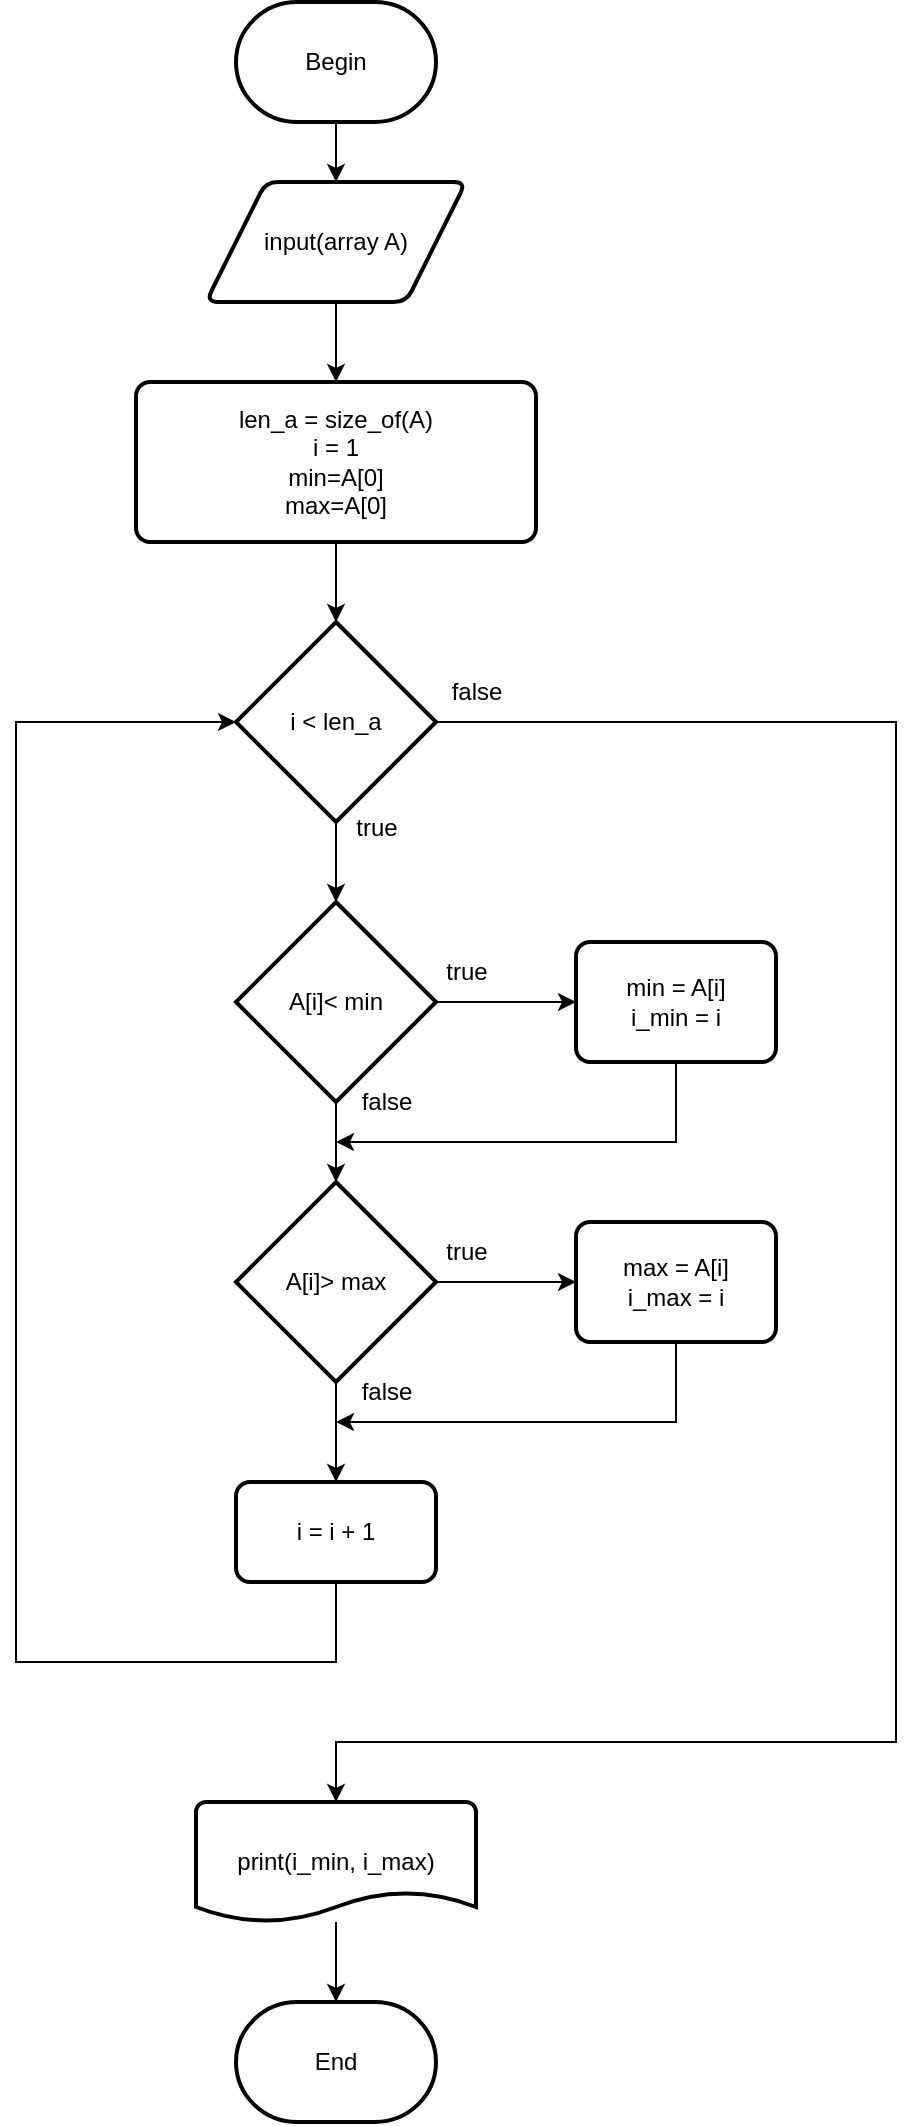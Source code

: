 <mxfile version="21.6.5" type="google">
  <diagram name="Страница 1" id="IyhP0Bf16u9Pp1GBC6mL">
    <mxGraphModel grid="1" page="1" gridSize="10" guides="1" tooltips="1" connect="1" arrows="1" fold="1" pageScale="1" pageWidth="827" pageHeight="1169" math="0" shadow="0">
      <root>
        <mxCell id="0" />
        <mxCell id="1" parent="0" />
        <mxCell id="8h4SvegEHWFZaO0T5vBt-23" style="edgeStyle=orthogonalEdgeStyle;rounded=0;orthogonalLoop=1;jettySize=auto;html=1;entryX=0.5;entryY=0;entryDx=0;entryDy=0;" edge="1" parent="1" source="8h4SvegEHWFZaO0T5vBt-1" target="8h4SvegEHWFZaO0T5vBt-2">
          <mxGeometry relative="1" as="geometry" />
        </mxCell>
        <mxCell id="8h4SvegEHWFZaO0T5vBt-1" value="Begin" style="strokeWidth=2;html=1;shape=mxgraph.flowchart.terminator;whiteSpace=wrap;" vertex="1" parent="1">
          <mxGeometry x="390" y="50" width="100" height="60" as="geometry" />
        </mxCell>
        <mxCell id="8h4SvegEHWFZaO0T5vBt-24" style="edgeStyle=orthogonalEdgeStyle;rounded=0;orthogonalLoop=1;jettySize=auto;html=1;entryX=0.5;entryY=0;entryDx=0;entryDy=0;" edge="1" parent="1" source="8h4SvegEHWFZaO0T5vBt-2" target="8h4SvegEHWFZaO0T5vBt-3">
          <mxGeometry relative="1" as="geometry" />
        </mxCell>
        <mxCell id="8h4SvegEHWFZaO0T5vBt-2" value="input(array A)" style="shape=parallelogram;html=1;strokeWidth=2;perimeter=parallelogramPerimeter;whiteSpace=wrap;rounded=1;arcSize=12;size=0.23;" vertex="1" parent="1">
          <mxGeometry x="375" y="140" width="130" height="60" as="geometry" />
        </mxCell>
        <mxCell id="8h4SvegEHWFZaO0T5vBt-9" style="edgeStyle=orthogonalEdgeStyle;rounded=0;orthogonalLoop=1;jettySize=auto;html=1;entryX=0.5;entryY=0;entryDx=0;entryDy=0;entryPerimeter=0;" edge="1" parent="1" source="8h4SvegEHWFZaO0T5vBt-3" target="8h4SvegEHWFZaO0T5vBt-4">
          <mxGeometry relative="1" as="geometry" />
        </mxCell>
        <mxCell id="8h4SvegEHWFZaO0T5vBt-3" value="len_a = size_of(A)&lt;br&gt;i = 1&lt;br&gt;min=A[0]&lt;br&gt;max=A[0]" style="rounded=1;whiteSpace=wrap;html=1;absoluteArcSize=1;arcSize=14;strokeWidth=2;" vertex="1" parent="1">
          <mxGeometry x="340" y="240" width="200" height="80" as="geometry" />
        </mxCell>
        <mxCell id="8h4SvegEHWFZaO0T5vBt-10" style="edgeStyle=orthogonalEdgeStyle;rounded=0;orthogonalLoop=1;jettySize=auto;html=1;entryX=0.5;entryY=0;entryDx=0;entryDy=0;entryPerimeter=0;" edge="1" parent="1" source="8h4SvegEHWFZaO0T5vBt-4" target="8h4SvegEHWFZaO0T5vBt-5">
          <mxGeometry relative="1" as="geometry" />
        </mxCell>
        <mxCell id="8h4SvegEHWFZaO0T5vBt-20" style="edgeStyle=orthogonalEdgeStyle;rounded=0;orthogonalLoop=1;jettySize=auto;html=1;entryX=0.5;entryY=0;entryDx=0;entryDy=0;entryPerimeter=0;" edge="1" parent="1" source="8h4SvegEHWFZaO0T5vBt-4" target="8h4SvegEHWFZaO0T5vBt-19">
          <mxGeometry relative="1" as="geometry">
            <Array as="points">
              <mxPoint x="720" y="410" />
              <mxPoint x="720" y="920" />
              <mxPoint x="440" y="920" />
            </Array>
          </mxGeometry>
        </mxCell>
        <mxCell id="8h4SvegEHWFZaO0T5vBt-4" value="i &amp;lt; len_a" style="strokeWidth=2;html=1;shape=mxgraph.flowchart.decision;whiteSpace=wrap;" vertex="1" parent="1">
          <mxGeometry x="390" y="360" width="100" height="100" as="geometry" />
        </mxCell>
        <mxCell id="8h4SvegEHWFZaO0T5vBt-11" style="edgeStyle=orthogonalEdgeStyle;rounded=0;orthogonalLoop=1;jettySize=auto;html=1;entryX=0.5;entryY=0;entryDx=0;entryDy=0;entryPerimeter=0;" edge="1" parent="1" source="8h4SvegEHWFZaO0T5vBt-5" target="8h4SvegEHWFZaO0T5vBt-6">
          <mxGeometry relative="1" as="geometry" />
        </mxCell>
        <mxCell id="8h4SvegEHWFZaO0T5vBt-12" style="edgeStyle=orthogonalEdgeStyle;rounded=0;orthogonalLoop=1;jettySize=auto;html=1;entryX=0;entryY=0.5;entryDx=0;entryDy=0;" edge="1" parent="1" source="8h4SvegEHWFZaO0T5vBt-5" target="8h4SvegEHWFZaO0T5vBt-7">
          <mxGeometry relative="1" as="geometry" />
        </mxCell>
        <mxCell id="8h4SvegEHWFZaO0T5vBt-5" value="A[i]&amp;lt; min" style="strokeWidth=2;html=1;shape=mxgraph.flowchart.decision;whiteSpace=wrap;" vertex="1" parent="1">
          <mxGeometry x="390" y="500" width="100" height="100" as="geometry" />
        </mxCell>
        <mxCell id="8h4SvegEHWFZaO0T5vBt-14" style="edgeStyle=orthogonalEdgeStyle;rounded=0;orthogonalLoop=1;jettySize=auto;html=1;" edge="1" parent="1" source="8h4SvegEHWFZaO0T5vBt-6" target="8h4SvegEHWFZaO0T5vBt-8">
          <mxGeometry relative="1" as="geometry" />
        </mxCell>
        <mxCell id="8h4SvegEHWFZaO0T5vBt-16" style="edgeStyle=orthogonalEdgeStyle;rounded=0;orthogonalLoop=1;jettySize=auto;html=1;entryX=0.5;entryY=0;entryDx=0;entryDy=0;" edge="1" parent="1" source="8h4SvegEHWFZaO0T5vBt-6" target="8h4SvegEHWFZaO0T5vBt-15">
          <mxGeometry relative="1" as="geometry" />
        </mxCell>
        <mxCell id="8h4SvegEHWFZaO0T5vBt-6" value="A[i]&amp;gt; max" style="strokeWidth=2;html=1;shape=mxgraph.flowchart.decision;whiteSpace=wrap;" vertex="1" parent="1">
          <mxGeometry x="390" y="640" width="100" height="100" as="geometry" />
        </mxCell>
        <mxCell id="8h4SvegEHWFZaO0T5vBt-13" style="edgeStyle=orthogonalEdgeStyle;rounded=0;orthogonalLoop=1;jettySize=auto;html=1;" edge="1" parent="1" source="8h4SvegEHWFZaO0T5vBt-7">
          <mxGeometry relative="1" as="geometry">
            <mxPoint x="440" y="620" as="targetPoint" />
            <Array as="points">
              <mxPoint x="610" y="620" />
            </Array>
          </mxGeometry>
        </mxCell>
        <mxCell id="8h4SvegEHWFZaO0T5vBt-7" value="min = A[i]&lt;br&gt;i_min = i" style="rounded=1;whiteSpace=wrap;html=1;absoluteArcSize=1;arcSize=14;strokeWidth=2;" vertex="1" parent="1">
          <mxGeometry x="560" y="520" width="100" height="60" as="geometry" />
        </mxCell>
        <mxCell id="8h4SvegEHWFZaO0T5vBt-17" style="edgeStyle=orthogonalEdgeStyle;rounded=0;orthogonalLoop=1;jettySize=auto;html=1;" edge="1" parent="1" source="8h4SvegEHWFZaO0T5vBt-8">
          <mxGeometry relative="1" as="geometry">
            <mxPoint x="440" y="760" as="targetPoint" />
            <Array as="points">
              <mxPoint x="610" y="760" />
            </Array>
          </mxGeometry>
        </mxCell>
        <mxCell id="8h4SvegEHWFZaO0T5vBt-8" value="max = A[i]&lt;br&gt;i_max = i" style="rounded=1;whiteSpace=wrap;html=1;absoluteArcSize=1;arcSize=14;strokeWidth=2;" vertex="1" parent="1">
          <mxGeometry x="560" y="660" width="100" height="60" as="geometry" />
        </mxCell>
        <mxCell id="8h4SvegEHWFZaO0T5vBt-18" style="edgeStyle=orthogonalEdgeStyle;rounded=0;orthogonalLoop=1;jettySize=auto;html=1;entryX=0;entryY=0.5;entryDx=0;entryDy=0;entryPerimeter=0;" edge="1" parent="1" source="8h4SvegEHWFZaO0T5vBt-15" target="8h4SvegEHWFZaO0T5vBt-4">
          <mxGeometry relative="1" as="geometry">
            <Array as="points">
              <mxPoint x="440" y="880" />
              <mxPoint x="280" y="880" />
              <mxPoint x="280" y="410" />
            </Array>
          </mxGeometry>
        </mxCell>
        <mxCell id="8h4SvegEHWFZaO0T5vBt-15" value="i = i + 1" style="rounded=1;whiteSpace=wrap;html=1;absoluteArcSize=1;arcSize=14;strokeWidth=2;" vertex="1" parent="1">
          <mxGeometry x="390" y="790" width="100" height="50" as="geometry" />
        </mxCell>
        <mxCell id="8h4SvegEHWFZaO0T5vBt-22" style="edgeStyle=orthogonalEdgeStyle;rounded=0;orthogonalLoop=1;jettySize=auto;html=1;entryX=0.5;entryY=0;entryDx=0;entryDy=0;entryPerimeter=0;" edge="1" parent="1" source="8h4SvegEHWFZaO0T5vBt-19" target="8h4SvegEHWFZaO0T5vBt-21">
          <mxGeometry relative="1" as="geometry" />
        </mxCell>
        <mxCell id="8h4SvegEHWFZaO0T5vBt-19" value="print(i_min, i_max)" style="strokeWidth=2;html=1;shape=mxgraph.flowchart.document2;whiteSpace=wrap;size=0.25;" vertex="1" parent="1">
          <mxGeometry x="370" y="950" width="140" height="60" as="geometry" />
        </mxCell>
        <mxCell id="8h4SvegEHWFZaO0T5vBt-21" value="End" style="strokeWidth=2;html=1;shape=mxgraph.flowchart.terminator;whiteSpace=wrap;" vertex="1" parent="1">
          <mxGeometry x="390" y="1050" width="100" height="60" as="geometry" />
        </mxCell>
        <mxCell id="8h4SvegEHWFZaO0T5vBt-25" value="true" style="text;html=1;align=center;verticalAlign=middle;resizable=0;points=[];autosize=1;strokeColor=none;fillColor=none;" vertex="1" parent="1">
          <mxGeometry x="440" y="448" width="40" height="30" as="geometry" />
        </mxCell>
        <mxCell id="8h4SvegEHWFZaO0T5vBt-26" value="false" style="text;html=1;align=center;verticalAlign=middle;resizable=0;points=[];autosize=1;strokeColor=none;fillColor=none;" vertex="1" parent="1">
          <mxGeometry x="485" y="380" width="50" height="30" as="geometry" />
        </mxCell>
        <mxCell id="8h4SvegEHWFZaO0T5vBt-27" value="false" style="text;html=1;align=center;verticalAlign=middle;resizable=0;points=[];autosize=1;strokeColor=none;fillColor=none;" vertex="1" parent="1">
          <mxGeometry x="440" y="585" width="50" height="30" as="geometry" />
        </mxCell>
        <mxCell id="8h4SvegEHWFZaO0T5vBt-28" value="false" style="text;html=1;align=center;verticalAlign=middle;resizable=0;points=[];autosize=1;strokeColor=none;fillColor=none;" vertex="1" parent="1">
          <mxGeometry x="440" y="730" width="50" height="30" as="geometry" />
        </mxCell>
        <mxCell id="8h4SvegEHWFZaO0T5vBt-29" value="true" style="text;html=1;align=center;verticalAlign=middle;resizable=0;points=[];autosize=1;strokeColor=none;fillColor=none;" vertex="1" parent="1">
          <mxGeometry x="485" y="520" width="40" height="30" as="geometry" />
        </mxCell>
        <mxCell id="8h4SvegEHWFZaO0T5vBt-30" value="true" style="text;html=1;align=center;verticalAlign=middle;resizable=0;points=[];autosize=1;strokeColor=none;fillColor=none;" vertex="1" parent="1">
          <mxGeometry x="485" y="660" width="40" height="30" as="geometry" />
        </mxCell>
      </root>
    </mxGraphModel>
  </diagram>
</mxfile>
